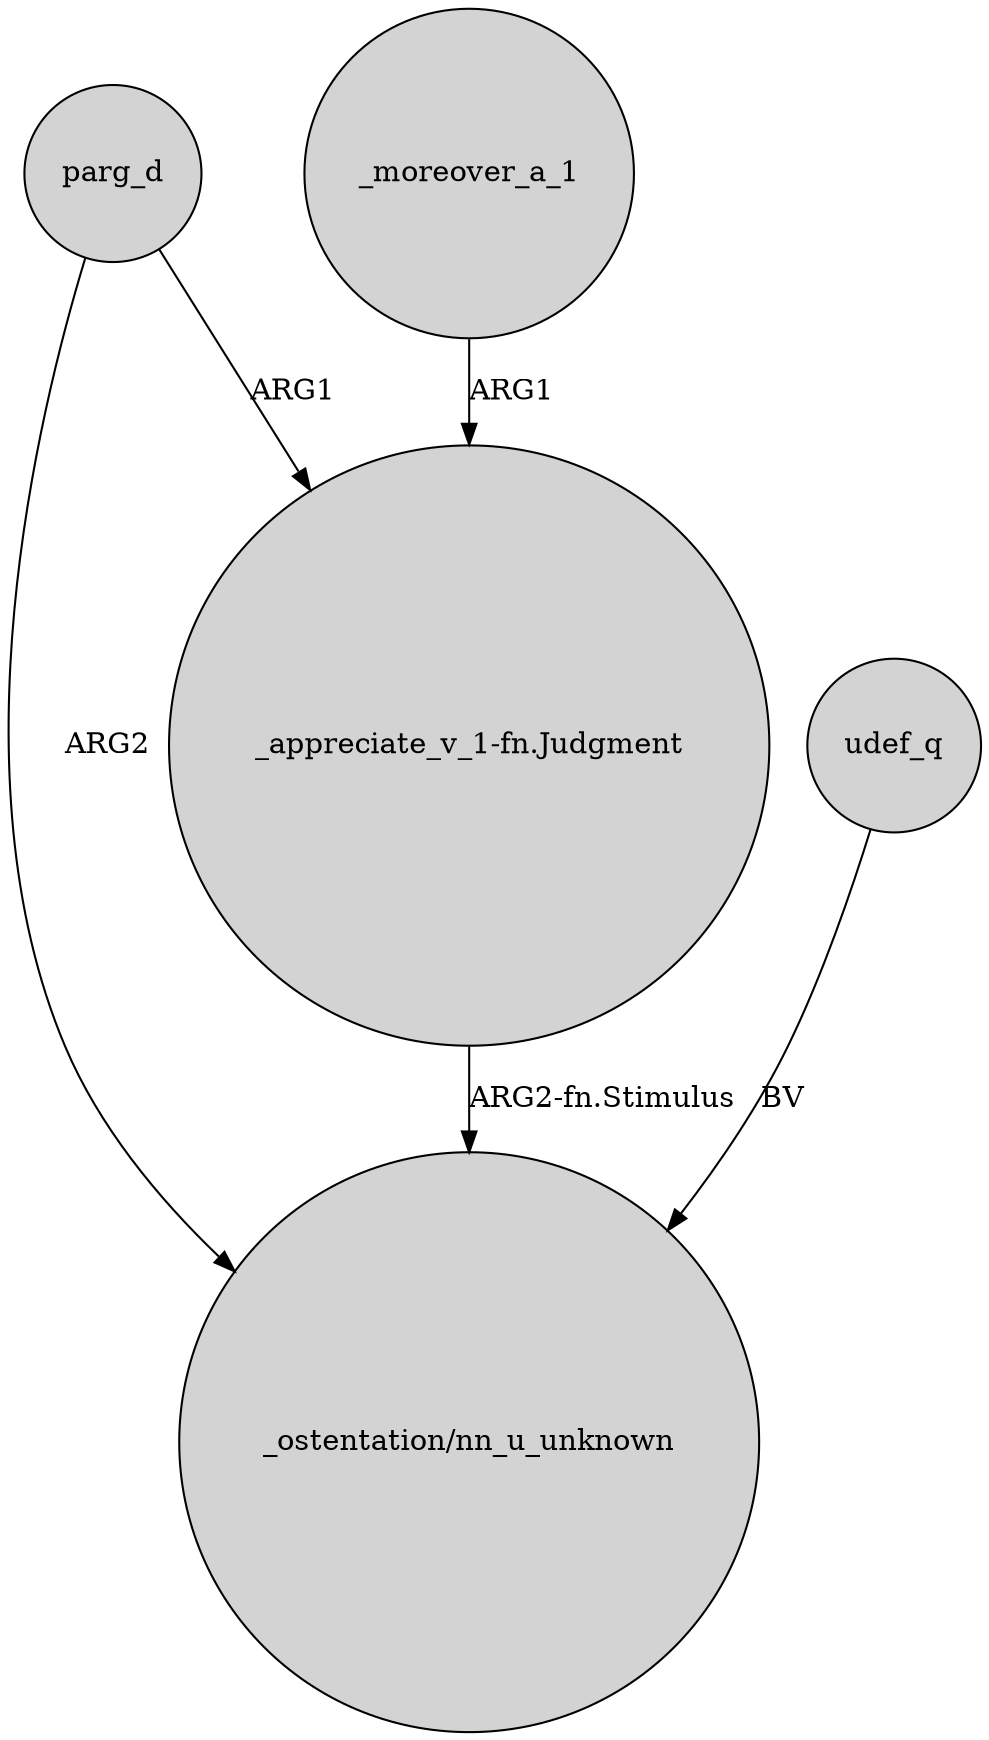 digraph {
	node [shape=circle style=filled]
	parg_d -> "_ostentation/nn_u_unknown" [label=ARG2]
	"_appreciate_v_1-fn.Judgment" -> "_ostentation/nn_u_unknown" [label="ARG2-fn.Stimulus"]
	_moreover_a_1 -> "_appreciate_v_1-fn.Judgment" [label=ARG1]
	parg_d -> "_appreciate_v_1-fn.Judgment" [label=ARG1]
	udef_q -> "_ostentation/nn_u_unknown" [label=BV]
}
